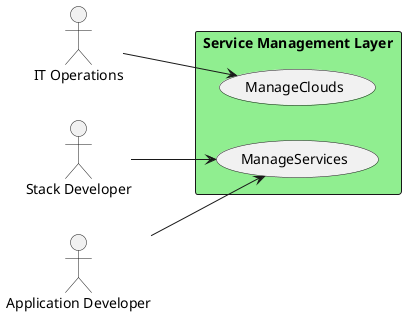 @startuml

left to right direction
Actor "IT Operations" as ITOperations
Actor "Stack Developer" as StackDeveloper
Actor "Application Developer" as ApplicationDeveloper


rectangle "Service Management Layer" #lightgreen {
usecase "ManageClouds" as ManageClouds
    ITOperations --> ManageClouds
    usecase "ManageServices" as ManageServices
    StackDeveloper --> ManageServices
    ApplicationDeveloper --> ManageServices
    }


@enduml
